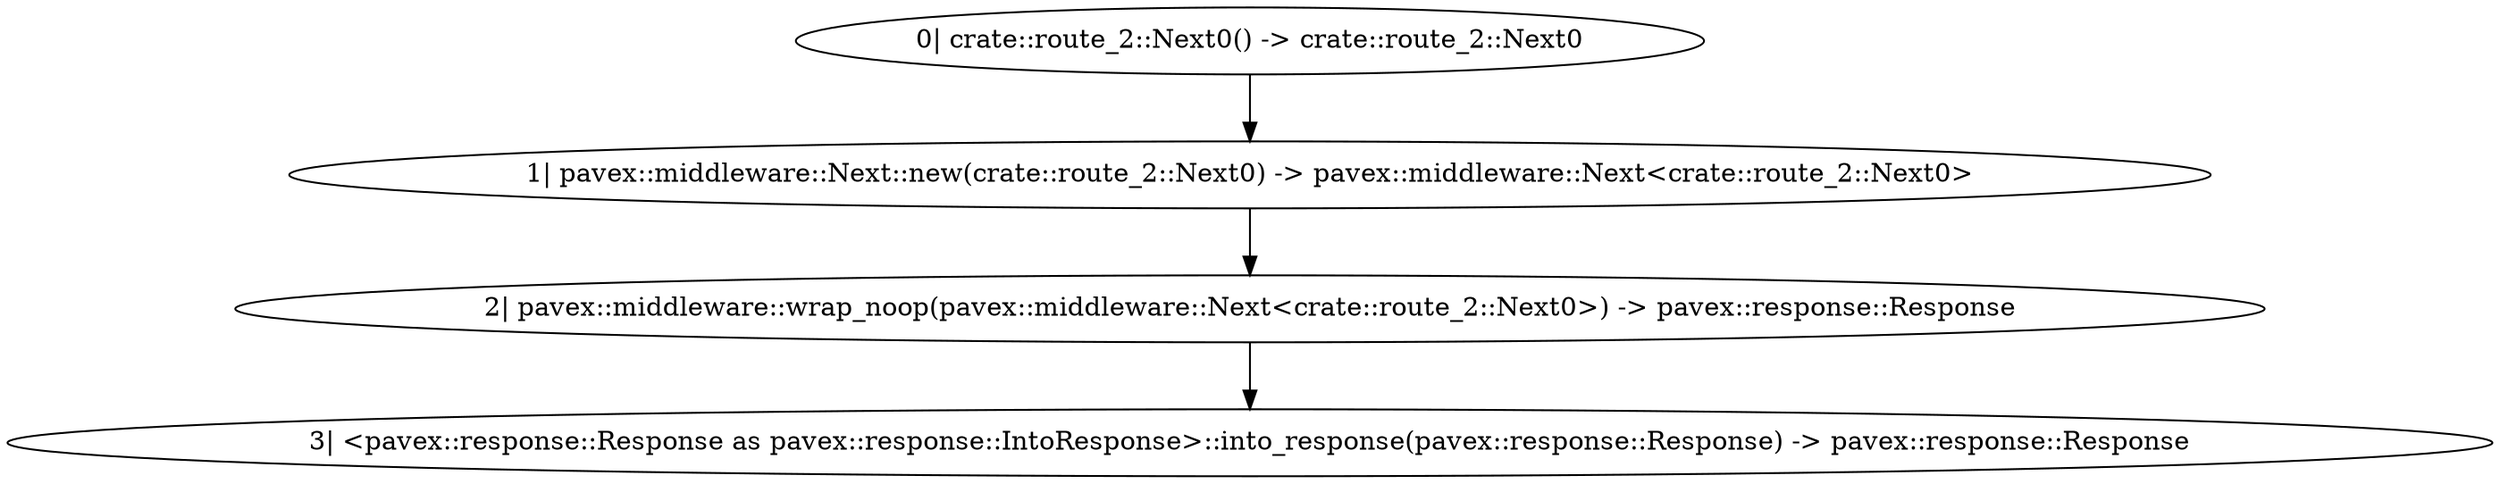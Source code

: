digraph "GET /with_observer - 0" {
    0 [ label = "2| pavex::middleware::wrap_noop(pavex::middleware::Next<crate::route_2::Next0>) -> pavex::response::Response"]
    1 [ label = "1| pavex::middleware::Next::new(crate::route_2::Next0) -> pavex::middleware::Next<crate::route_2::Next0>"]
    2 [ label = "0| crate::route_2::Next0() -> crate::route_2::Next0"]
    3 [ label = "3| <pavex::response::Response as pavex::response::IntoResponse>::into_response(pavex::response::Response) -> pavex::response::Response"]
    1 -> 0 [ ]
    2 -> 1 [ ]
    0 -> 3 [ ]
}

digraph "GET /with_observer - 1" {
    0 [ label = "8| app_40a0f751::handler(alloc::string::String) -> pavex::response::Response"]
    1 [ label = "7| core::prelude::rust_2015::Result<alloc::string::String, app_40a0f751::CustomError> -> alloc::string::String"]
    2 [ label = "0| app_40a0f751::fallible_constructor() -> core::prelude::rust_2015::Result<alloc::string::String, app_40a0f751::CustomError>"]
    3 [ label = "9| <pavex::response::Response as pavex::response::IntoResponse>::into_response(pavex::response::Response) -> pavex::response::Response"]
    4 [ label = "2| core::prelude::rust_2015::Result<alloc::string::String, app_40a0f751::CustomError> -> app_40a0f751::CustomError"]
    5 [ label = "3| pavex::Error::new(app_40a0f751::CustomError) -> pavex::Error"]
    6 [ label = "4| app_40a0f751::error_handler(&pavex::Error) -> pavex::response::Response"]
    7 [ label = "6| <pavex::response::Response as pavex::response::IntoResponse>::into_response(pavex::response::Response) -> pavex::response::Response"]
    8 [ label = "5| app_40a0f751::error_observer(&pavex::Error)"]
    9 [ label = "1| `match`"]
    1 -> 0 [ ]
    9 -> 4 [ ]
    9 -> 1 [ ]
    0 -> 3 [ ]
    4 -> 5 [ ]
    5 -> 6 [ label = "&"]
    6 -> 7 [ ]
    5 -> 8 [ label = "&"]
    8 -> 7 [ label = "happens before"]
    2 -> 9 [ ]
}

digraph "* /with_observer - 0" {
    0 [ label = "3| pavex::middleware::wrap_noop(pavex::middleware::Next<crate::route_1::Next0<'a>>) -> pavex::response::Response"]
    1 [ label = "2| pavex::middleware::Next::new(crate::route_1::Next0<'a>) -> pavex::middleware::Next<crate::route_1::Next0<'a>>"]
    2 [ label = "1| crate::route_1::Next0(&'a pavex::router::AllowedMethods) -> crate::route_1::Next0<'a>"]
    4 [ label = "4| <pavex::response::Response as pavex::response::IntoResponse>::into_response(pavex::response::Response) -> pavex::response::Response"]
    5 [ label = "0| &pavex::router::AllowedMethods"]
    1 -> 0 [ ]
    2 -> 1 [ ]
    0 -> 4 [ ]
    5 -> 2 [ ]
}

digraph "* /with_observer - 1" {
    0 [ label = "1| pavex::router::default_fallback(&pavex::router::AllowedMethods) -> pavex::response::Response"]
    2 [ label = "2| <pavex::response::Response as pavex::response::IntoResponse>::into_response(pavex::response::Response) -> pavex::response::Response"]
    3 [ label = "0| &pavex::router::AllowedMethods"]
    0 -> 2 [ ]
    3 -> 0 [ ]
}

digraph "GET /without_observer - 0" {
    0 [ label = "2| pavex::middleware::wrap_noop(pavex::middleware::Next<crate::route_0::Next0>) -> pavex::response::Response"]
    1 [ label = "1| pavex::middleware::Next::new(crate::route_0::Next0) -> pavex::middleware::Next<crate::route_0::Next0>"]
    2 [ label = "0| crate::route_0::Next0() -> crate::route_0::Next0"]
    3 [ label = "3| <pavex::response::Response as pavex::response::IntoResponse>::into_response(pavex::response::Response) -> pavex::response::Response"]
    1 -> 0 [ ]
    2 -> 1 [ ]
    0 -> 3 [ ]
}

digraph "GET /without_observer - 1" {
    0 [ label = "7| app_40a0f751::handler(alloc::string::String) -> pavex::response::Response"]
    1 [ label = "6| core::prelude::rust_2015::Result<alloc::string::String, app_40a0f751::CustomError> -> alloc::string::String"]
    2 [ label = "0| app_40a0f751::fallible_constructor() -> core::prelude::rust_2015::Result<alloc::string::String, app_40a0f751::CustomError>"]
    3 [ label = "8| <pavex::response::Response as pavex::response::IntoResponse>::into_response(pavex::response::Response) -> pavex::response::Response"]
    4 [ label = "2| core::prelude::rust_2015::Result<alloc::string::String, app_40a0f751::CustomError> -> app_40a0f751::CustomError"]
    5 [ label = "3| pavex::Error::new(app_40a0f751::CustomError) -> pavex::Error"]
    6 [ label = "4| app_40a0f751::error_handler(&pavex::Error) -> pavex::response::Response"]
    7 [ label = "5| <pavex::response::Response as pavex::response::IntoResponse>::into_response(pavex::response::Response) -> pavex::response::Response"]
    8 [ label = "1| `match`"]
    1 -> 0 [ ]
    8 -> 4 [ ]
    8 -> 1 [ ]
    0 -> 3 [ ]
    4 -> 5 [ ]
    5 -> 6 [ label = "&"]
    6 -> 7 [ ]
    2 -> 8 [ ]
}

digraph "* /without_observer - 0" {
    0 [ label = "3| pavex::middleware::wrap_noop(pavex::middleware::Next<crate::route_1::Next0<'a>>) -> pavex::response::Response"]
    1 [ label = "2| pavex::middleware::Next::new(crate::route_1::Next0<'a>) -> pavex::middleware::Next<crate::route_1::Next0<'a>>"]
    2 [ label = "1| crate::route_1::Next0(&'a pavex::router::AllowedMethods) -> crate::route_1::Next0<'a>"]
    4 [ label = "4| <pavex::response::Response as pavex::response::IntoResponse>::into_response(pavex::response::Response) -> pavex::response::Response"]
    5 [ label = "0| &pavex::router::AllowedMethods"]
    1 -> 0 [ ]
    2 -> 1 [ ]
    0 -> 4 [ ]
    5 -> 2 [ ]
}

digraph "* /without_observer - 1" {
    0 [ label = "1| pavex::router::default_fallback(&pavex::router::AllowedMethods) -> pavex::response::Response"]
    2 [ label = "2| <pavex::response::Response as pavex::response::IntoResponse>::into_response(pavex::response::Response) -> pavex::response::Response"]
    3 [ label = "0| &pavex::router::AllowedMethods"]
    0 -> 2 [ ]
    3 -> 0 [ ]
}

digraph app_state {
    0 [ label = "0| crate::ApplicationState() -> crate::ApplicationState"]
}
